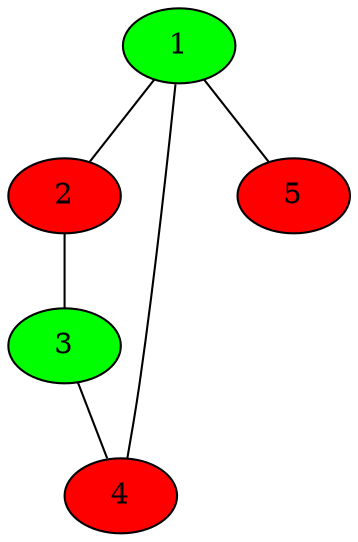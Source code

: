 graph{
1 [fillcolor=green, style=filled];
2 [fillcolor=red, style=filled];
3 [fillcolor=green, style=filled];
4 [fillcolor=red, style=filled];
5 [fillcolor=red, style=filled];
1 -- 2;
1 -- 4;
1 -- 5;
2 -- 3;
3 -- 4;
}